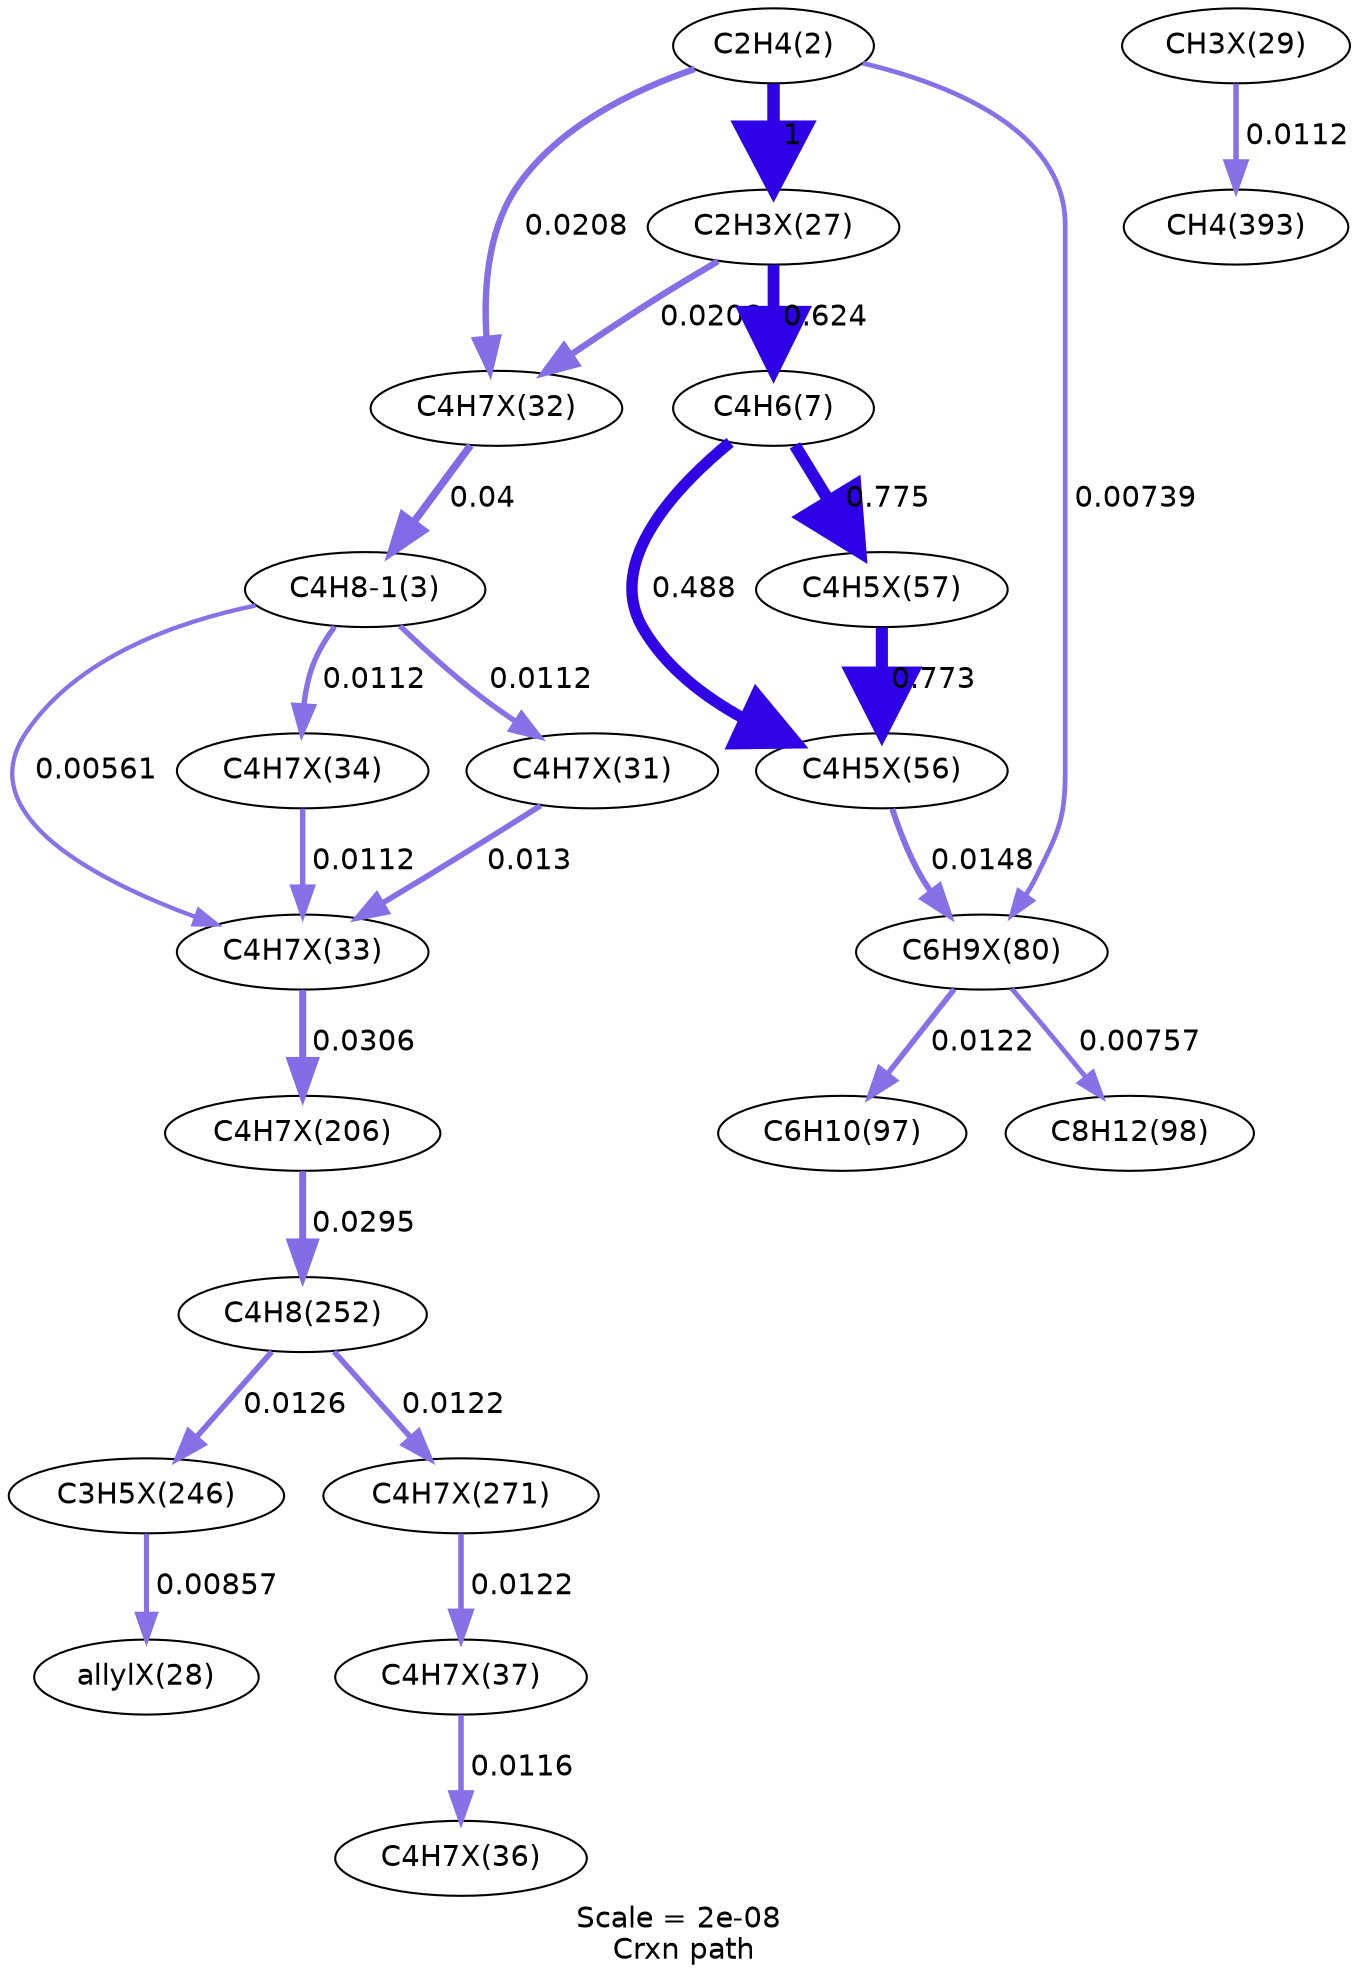 digraph reaction_paths {
center=1;
s5 -> s39[fontname="Helvetica", style="setlinewidth(6)", arrowsize=3, color="0.7, 1.5, 0.9"
, label=" 1"];
s5 -> s59[fontname="Helvetica", style="setlinewidth(2.29)", arrowsize=1.15, color="0.7, 0.507, 0.9"
, label=" 0.00739"];
s5 -> s44[fontname="Helvetica", style="setlinewidth(3.07)", arrowsize=1.54, color="0.7, 0.521, 0.9"
, label=" 0.0208"];
s39 -> s8[fontname="Helvetica", style="setlinewidth(5.64)", arrowsize=2.82, color="0.7, 1.12, 0.9"
, label=" 0.624"];
s39 -> s44[fontname="Helvetica", style="setlinewidth(3.07)", arrowsize=1.54, color="0.7, 0.521, 0.9"
, label=" 0.0208"];
s8 -> s52[fontname="Helvetica", style="setlinewidth(5.81)", arrowsize=2.9, color="0.7, 1.28, 0.9"
, label=" 0.775"];
s8 -> s51[fontname="Helvetica", style="setlinewidth(5.46)", arrowsize=2.73, color="0.7, 0.988, 0.9"
, label=" 0.488"];
s52 -> s51[fontname="Helvetica", style="setlinewidth(5.81)", arrowsize=2.9, color="0.7, 1.27, 0.9"
, label=" 0.773"];
s51 -> s59[fontname="Helvetica", style="setlinewidth(2.82)", arrowsize=1.41, color="0.7, 0.515, 0.9"
, label=" 0.0148"];
s59 -> s12[fontname="Helvetica", style="setlinewidth(2.31)", arrowsize=1.16, color="0.7, 0.508, 0.9"
, label=" 0.00757"];
s59 -> s11[fontname="Helvetica", style="setlinewidth(2.67)", arrowsize=1.34, color="0.7, 0.512, 0.9"
, label=" 0.0122"];
s44 -> s6[fontname="Helvetica", style="setlinewidth(3.57)", arrowsize=1.78, color="0.7, 0.54, 0.9"
, label=" 0.04"];
s6 -> s43[fontname="Helvetica", style="setlinewidth(2.61)", arrowsize=1.3, color="0.7, 0.511, 0.9"
, label=" 0.0112"];
s6 -> s45[fontname="Helvetica", style="setlinewidth(2.09)", arrowsize=1.04, color="0.7, 0.506, 0.9"
, label=" 0.00561"];
s6 -> s46[fontname="Helvetica", style="setlinewidth(2.61)", arrowsize=1.3, color="0.7, 0.511, 0.9"
, label=" 0.0112"];
s43 -> s45[fontname="Helvetica", style="setlinewidth(2.72)", arrowsize=1.36, color="0.7, 0.513, 0.9"
, label=" 0.013"];
s46 -> s45[fontname="Helvetica", style="setlinewidth(2.61)", arrowsize=1.3, color="0.7, 0.511, 0.9"
, label=" 0.0112"];
s45 -> s71[fontname="Helvetica", style="setlinewidth(3.37)", arrowsize=1.68, color="0.7, 0.531, 0.9"
, label=" 0.0306"];
s71 -> s14[fontname="Helvetica", style="setlinewidth(3.34)", arrowsize=1.67, color="0.7, 0.53, 0.9"
, label=" 0.0295"];
s14 -> s74[fontname="Helvetica", style="setlinewidth(2.7)", arrowsize=1.35, color="0.7, 0.513, 0.9"
, label=" 0.0126"];
s14 -> s75[fontname="Helvetica", style="setlinewidth(2.67)", arrowsize=1.34, color="0.7, 0.512, 0.9"
, label=" 0.0122"];
s41 -> s18[fontname="Helvetica", style="setlinewidth(2.61)", arrowsize=1.31, color="0.7, 0.511, 0.9"
, label=" 0.0112"];
s74 -> s40[fontname="Helvetica", style="setlinewidth(2.41)", arrowsize=1.2, color="0.7, 0.509, 0.9"
, label=" 0.00857"];
s75 -> s49[fontname="Helvetica", style="setlinewidth(2.67)", arrowsize=1.34, color="0.7, 0.512, 0.9"
, label=" 0.0122"];
s49 -> s48[fontname="Helvetica", style="setlinewidth(2.64)", arrowsize=1.32, color="0.7, 0.512, 0.9"
, label=" 0.0116"];
s5 [ fontname="Helvetica", label="C2H4(2)"];
s6 [ fontname="Helvetica", label="C4H8-1(3)"];
s8 [ fontname="Helvetica", label="C4H6(7)"];
s11 [ fontname="Helvetica", label="C6H10(97)"];
s12 [ fontname="Helvetica", label="C8H12(98)"];
s14 [ fontname="Helvetica", label="C4H8(252)"];
s18 [ fontname="Helvetica", label="CH4(393)"];
s39 [ fontname="Helvetica", label="C2H3X(27)"];
s40 [ fontname="Helvetica", label="allylX(28)"];
s41 [ fontname="Helvetica", label="CH3X(29)"];
s43 [ fontname="Helvetica", label="C4H7X(31)"];
s44 [ fontname="Helvetica", label="C4H7X(32)"];
s45 [ fontname="Helvetica", label="C4H7X(33)"];
s46 [ fontname="Helvetica", label="C4H7X(34)"];
s48 [ fontname="Helvetica", label="C4H7X(36)"];
s49 [ fontname="Helvetica", label="C4H7X(37)"];
s51 [ fontname="Helvetica", label="C4H5X(56)"];
s52 [ fontname="Helvetica", label="C4H5X(57)"];
s59 [ fontname="Helvetica", label="C6H9X(80)"];
s71 [ fontname="Helvetica", label="C4H7X(206)"];
s74 [ fontname="Helvetica", label="C3H5X(246)"];
s75 [ fontname="Helvetica", label="C4H7X(271)"];
 label = "Scale = 2e-08\l Crxn path";
 fontname = "Helvetica";
}
